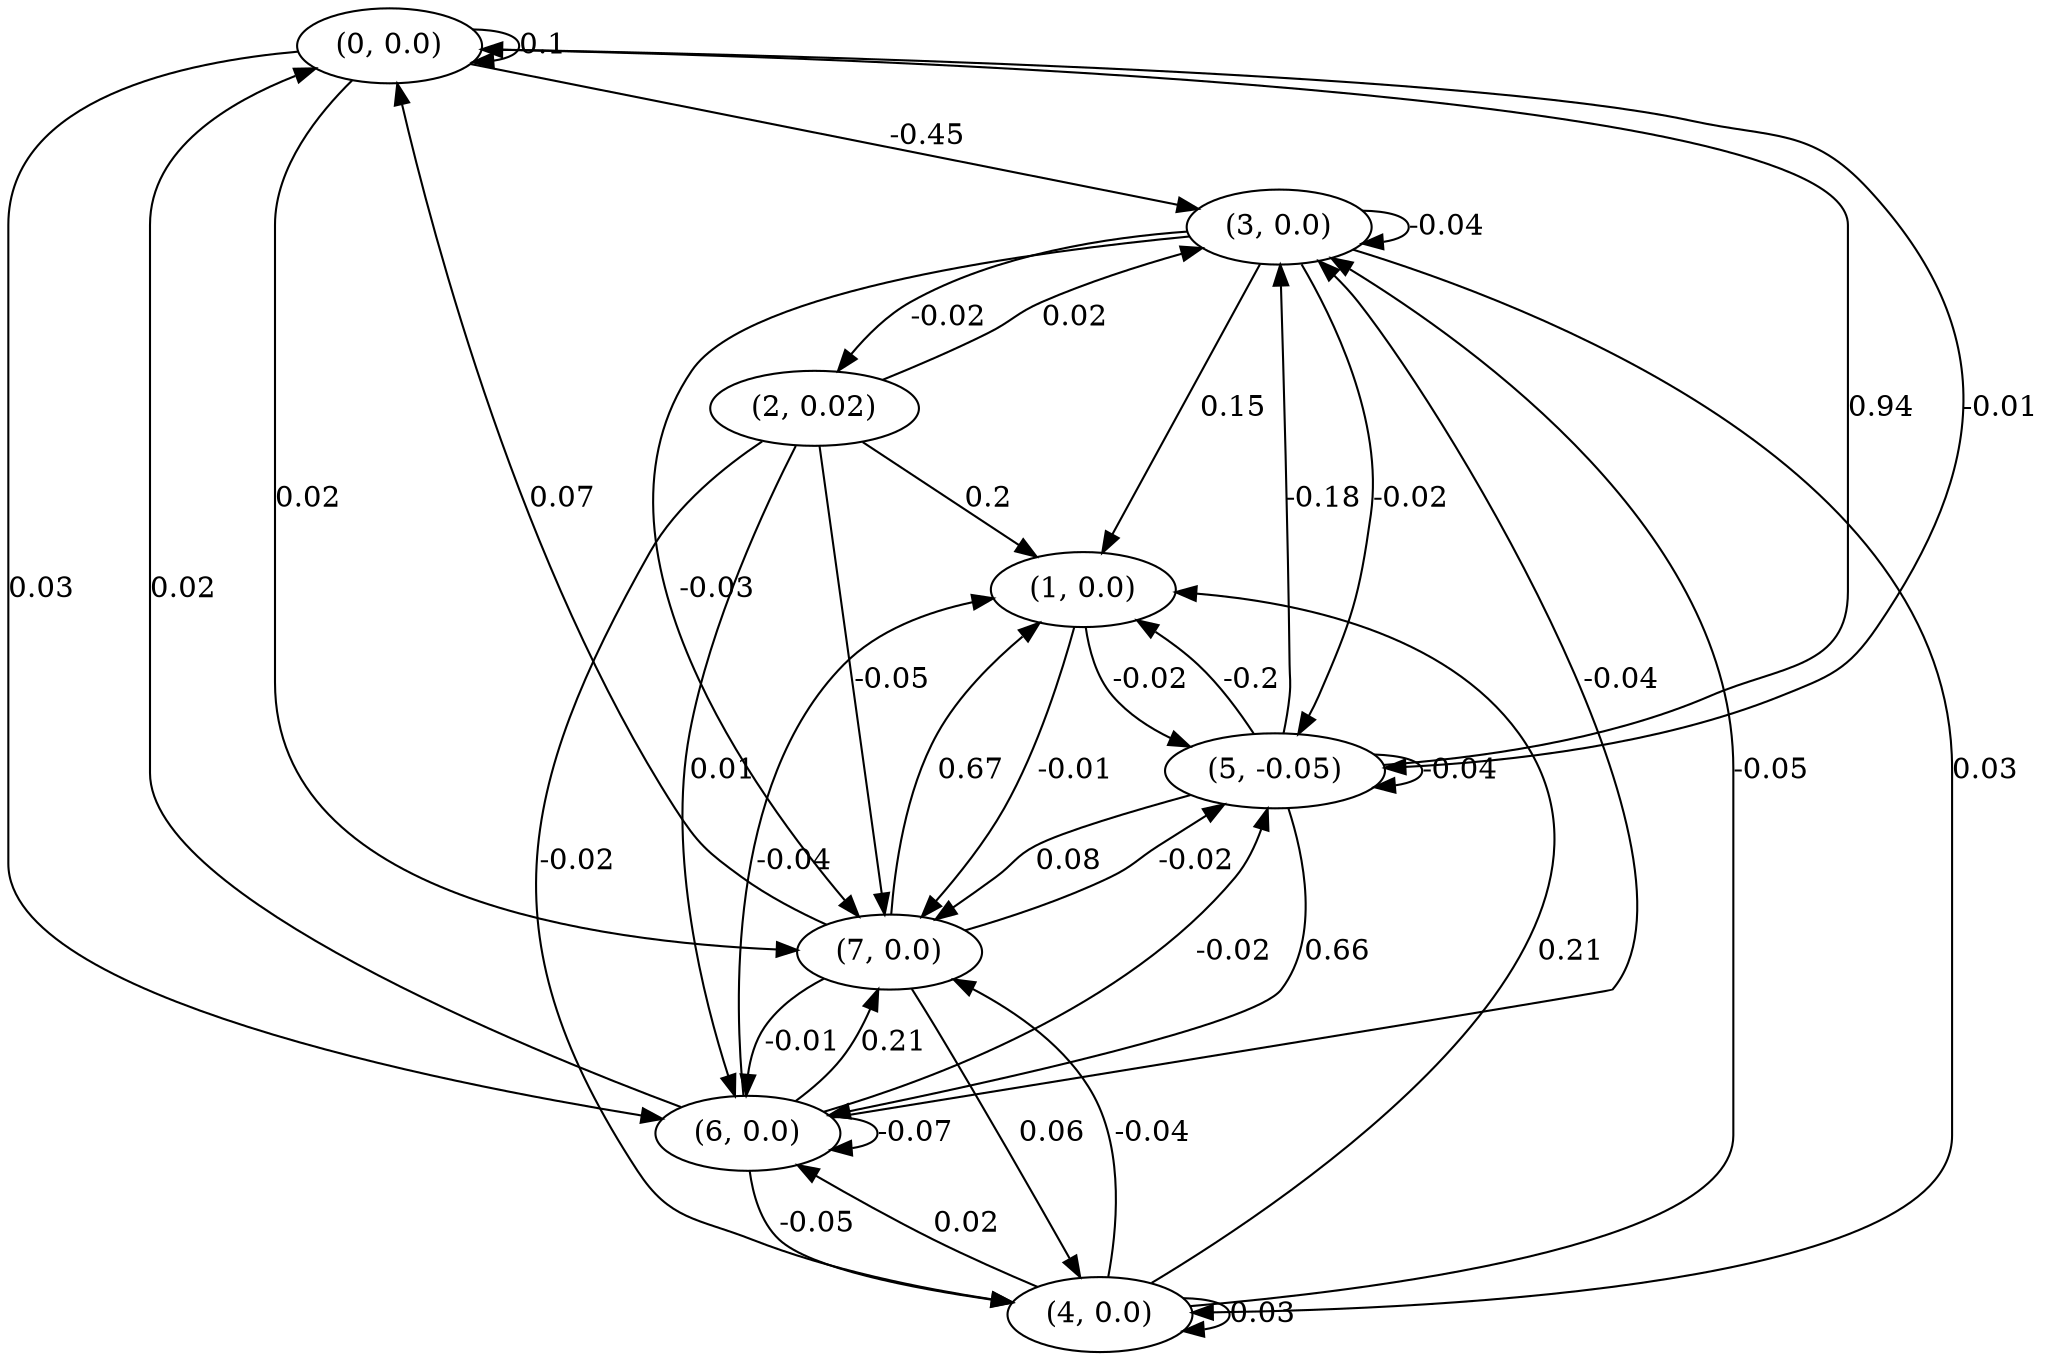 digraph {
    0 [ label = "(0, 0.0)" ]
    1 [ label = "(1, 0.0)" ]
    2 [ label = "(2, 0.02)" ]
    3 [ label = "(3, 0.0)" ]
    4 [ label = "(4, 0.0)" ]
    5 [ label = "(5, -0.05)" ]
    6 [ label = "(6, 0.0)" ]
    7 [ label = "(7, 0.0)" ]
    0 -> 0 [ label = "0.1" ]
    3 -> 3 [ label = "-0.04" ]
    4 -> 4 [ label = "0.03" ]
    5 -> 5 [ label = "-0.04" ]
    6 -> 6 [ label = "-0.07" ]
    5 -> 0 [ label = "0.94" ]
    6 -> 0 [ label = "0.02" ]
    7 -> 0 [ label = "0.07" ]
    2 -> 1 [ label = "0.2" ]
    3 -> 1 [ label = "0.15" ]
    4 -> 1 [ label = "0.21" ]
    5 -> 1 [ label = "-0.2" ]
    6 -> 1 [ label = "-0.04" ]
    7 -> 1 [ label = "0.67" ]
    3 -> 2 [ label = "-0.02" ]
    0 -> 3 [ label = "-0.45" ]
    2 -> 3 [ label = "0.02" ]
    4 -> 3 [ label = "-0.05" ]
    5 -> 3 [ label = "-0.18" ]
    6 -> 3 [ label = "-0.04" ]
    2 -> 4 [ label = "-0.02" ]
    3 -> 4 [ label = "0.03" ]
    6 -> 4 [ label = "-0.05" ]
    7 -> 4 [ label = "0.06" ]
    0 -> 5 [ label = "-0.01" ]
    1 -> 5 [ label = "-0.02" ]
    3 -> 5 [ label = "-0.02" ]
    6 -> 5 [ label = "-0.02" ]
    7 -> 5 [ label = "-0.02" ]
    0 -> 6 [ label = "0.03" ]
    2 -> 6 [ label = "0.01" ]
    4 -> 6 [ label = "0.02" ]
    5 -> 6 [ label = "0.66" ]
    7 -> 6 [ label = "-0.01" ]
    0 -> 7 [ label = "0.02" ]
    1 -> 7 [ label = "-0.01" ]
    2 -> 7 [ label = "-0.05" ]
    3 -> 7 [ label = "-0.03" ]
    4 -> 7 [ label = "-0.04" ]
    5 -> 7 [ label = "0.08" ]
    6 -> 7 [ label = "0.21" ]
}

